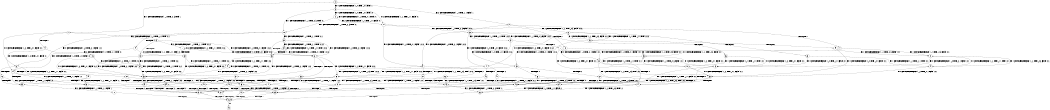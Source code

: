 digraph BCG {
size = "7, 10.5";
center = TRUE;
node [shape = circle];
0 [peripheries = 2];
0 -> 1 [label = "EX !1 !ATOMIC_EXCH_BRANCH (1, +1, TRUE, +0, 3, TRUE) !::"];
0 -> 2 [label = "EX !2 !ATOMIC_EXCH_BRANCH (1, +1, TRUE, +1, 1, FALSE) !::"];
0 -> 3 [label = "EX !0 !ATOMIC_EXCH_BRANCH (1, +0, TRUE, +0, 1, TRUE) !::"];
1 -> 4 [label = "TERMINATE !1"];
1 -> 5 [label = "EX !2 !ATOMIC_EXCH_BRANCH (1, +1, TRUE, +1, 1, TRUE) !:0:1:"];
1 -> 6 [label = "EX !0 !ATOMIC_EXCH_BRANCH (1, +0, TRUE, +0, 1, FALSE) !:0:1:"];
2 -> 7 [label = "TERMINATE !2"];
2 -> 8 [label = "EX !1 !ATOMIC_EXCH_BRANCH (1, +1, TRUE, +0, 3, FALSE) !:0:1:2:"];
2 -> 9 [label = "EX !0 !ATOMIC_EXCH_BRANCH (1, +0, TRUE, +0, 1, FALSE) !:0:1:2:"];
3 -> 10 [label = "EX !1 !ATOMIC_EXCH_BRANCH (1, +1, TRUE, +0, 3, TRUE) !:0:"];
3 -> 11 [label = "EX !2 !ATOMIC_EXCH_BRANCH (1, +1, TRUE, +1, 1, FALSE) !:0:"];
3 -> 12 [label = "EX !0 !ATOMIC_EXCH_BRANCH (1, +0, TRUE, +0, 1, TRUE) !:0:"];
4 -> 13 [label = "EX !2 !ATOMIC_EXCH_BRANCH (1, +1, TRUE, +1, 1, TRUE) !:0:"];
4 -> 14 [label = "EX !0 !ATOMIC_EXCH_BRANCH (1, +0, TRUE, +0, 1, FALSE) !:0:"];
5 -> 15 [label = "TERMINATE !1"];
5 -> 16 [label = "EX !0 !ATOMIC_EXCH_BRANCH (1, +0, TRUE, +0, 1, FALSE) !:0:1:2:"];
5 -> 17 [label = "EX !2 !ATOMIC_EXCH_BRANCH (1, +1, TRUE, +1, 1, TRUE) !:0:1:2:"];
6 -> 18 [label = "TERMINATE !1"];
6 -> 19 [label = "TERMINATE !0"];
6 -> 20 [label = "EX !2 !ATOMIC_EXCH_BRANCH (1, +1, TRUE, +1, 1, FALSE) !:0:1:"];
7 -> 21 [label = "EX !1 !ATOMIC_EXCH_BRANCH (1, +1, TRUE, +0, 3, FALSE) !:0:1:"];
7 -> 22 [label = "EX !0 !ATOMIC_EXCH_BRANCH (1, +0, TRUE, +0, 1, FALSE) !:0:1:"];
8 -> 23 [label = "TERMINATE !2"];
8 -> 24 [label = "EX !0 !ATOMIC_EXCH_BRANCH (1, +0, TRUE, +0, 1, FALSE) !:0:1:2:"];
8 -> 25 [label = "EX !1 !ATOMIC_EXCH_BRANCH (1, +1, TRUE, +1, 1, TRUE) !:0:1:2:"];
9 -> 26 [label = "TERMINATE !2"];
9 -> 27 [label = "TERMINATE !0"];
9 -> 28 [label = "EX !1 !ATOMIC_EXCH_BRANCH (1, +1, TRUE, +0, 3, TRUE) !:0:1:2:"];
10 -> 29 [label = "TERMINATE !1"];
10 -> 30 [label = "EX !2 !ATOMIC_EXCH_BRANCH (1, +1, TRUE, +1, 1, TRUE) !:0:1:"];
10 -> 6 [label = "EX !0 !ATOMIC_EXCH_BRANCH (1, +0, TRUE, +0, 1, FALSE) !:0:1:"];
11 -> 31 [label = "TERMINATE !2"];
11 -> 32 [label = "EX !1 !ATOMIC_EXCH_BRANCH (1, +1, TRUE, +0, 3, FALSE) !:0:1:2:"];
11 -> 9 [label = "EX !0 !ATOMIC_EXCH_BRANCH (1, +0, TRUE, +0, 1, FALSE) !:0:1:2:"];
12 -> 10 [label = "EX !1 !ATOMIC_EXCH_BRANCH (1, +1, TRUE, +0, 3, TRUE) !:0:"];
12 -> 11 [label = "EX !2 !ATOMIC_EXCH_BRANCH (1, +1, TRUE, +1, 1, FALSE) !:0:"];
12 -> 12 [label = "EX !0 !ATOMIC_EXCH_BRANCH (1, +0, TRUE, +0, 1, TRUE) !:0:"];
13 -> 33 [label = "EX !0 !ATOMIC_EXCH_BRANCH (1, +0, TRUE, +0, 1, FALSE) !:0:2:"];
13 -> 34 [label = "EX !2 !ATOMIC_EXCH_BRANCH (1, +1, TRUE, +1, 1, TRUE) !:0:2:"];
14 -> 35 [label = "TERMINATE !0"];
14 -> 36 [label = "EX !2 !ATOMIC_EXCH_BRANCH (1, +1, TRUE, +1, 1, FALSE) !:0:"];
15 -> 33 [label = "EX !0 !ATOMIC_EXCH_BRANCH (1, +0, TRUE, +0, 1, FALSE) !:0:2:"];
15 -> 34 [label = "EX !2 !ATOMIC_EXCH_BRANCH (1, +1, TRUE, +1, 1, TRUE) !:0:2:"];
16 -> 37 [label = "TERMINATE !1"];
16 -> 38 [label = "TERMINATE !0"];
16 -> 28 [label = "EX !2 !ATOMIC_EXCH_BRANCH (1, +1, TRUE, +1, 1, FALSE) !:0:1:2:"];
17 -> 15 [label = "TERMINATE !1"];
17 -> 16 [label = "EX !0 !ATOMIC_EXCH_BRANCH (1, +0, TRUE, +0, 1, FALSE) !:0:1:2:"];
17 -> 17 [label = "EX !2 !ATOMIC_EXCH_BRANCH (1, +1, TRUE, +1, 1, TRUE) !:0:1:2:"];
18 -> 35 [label = "TERMINATE !0"];
18 -> 36 [label = "EX !2 !ATOMIC_EXCH_BRANCH (1, +1, TRUE, +1, 1, FALSE) !:0:"];
19 -> 35 [label = "TERMINATE !1"];
19 -> 39 [label = "EX !2 !ATOMIC_EXCH_BRANCH (1, +1, TRUE, +1, 1, FALSE) !:1:"];
20 -> 40 [label = "TERMINATE !1"];
20 -> 41 [label = "TERMINATE !2"];
20 -> 42 [label = "TERMINATE !0"];
21 -> 43 [label = "EX !0 !ATOMIC_EXCH_BRANCH (1, +0, TRUE, +0, 1, FALSE) !:0:1:"];
21 -> 44 [label = "EX !1 !ATOMIC_EXCH_BRANCH (1, +1, TRUE, +1, 1, TRUE) !:0:1:"];
22 -> 45 [label = "TERMINATE !0"];
22 -> 46 [label = "EX !1 !ATOMIC_EXCH_BRANCH (1, +1, TRUE, +0, 3, TRUE) !:0:1:"];
23 -> 43 [label = "EX !0 !ATOMIC_EXCH_BRANCH (1, +0, TRUE, +0, 1, FALSE) !:0:1:"];
23 -> 44 [label = "EX !1 !ATOMIC_EXCH_BRANCH (1, +1, TRUE, +1, 1, TRUE) !:0:1:"];
24 -> 47 [label = "TERMINATE !2"];
24 -> 48 [label = "TERMINATE !0"];
24 -> 28 [label = "EX !1 !ATOMIC_EXCH_BRANCH (1, +1, TRUE, +1, 1, FALSE) !:0:1:2:"];
25 -> 49 [label = "TERMINATE !2"];
25 -> 50 [label = "EX !0 !ATOMIC_EXCH_BRANCH (1, +0, TRUE, +0, 1, FALSE) !:0:1:2:"];
25 -> 8 [label = "EX !1 !ATOMIC_EXCH_BRANCH (1, +1, TRUE, +0, 3, FALSE) !:0:1:2:"];
26 -> 45 [label = "TERMINATE !0"];
26 -> 46 [label = "EX !1 !ATOMIC_EXCH_BRANCH (1, +1, TRUE, +0, 3, TRUE) !:0:1:"];
27 -> 45 [label = "TERMINATE !2"];
27 -> 51 [label = "EX !1 !ATOMIC_EXCH_BRANCH (1, +1, TRUE, +0, 3, TRUE) !:1:2:"];
28 -> 40 [label = "TERMINATE !1"];
28 -> 41 [label = "TERMINATE !2"];
28 -> 42 [label = "TERMINATE !0"];
29 -> 52 [label = "EX !2 !ATOMIC_EXCH_BRANCH (1, +1, TRUE, +1, 1, TRUE) !:0:"];
29 -> 14 [label = "EX !0 !ATOMIC_EXCH_BRANCH (1, +0, TRUE, +0, 1, FALSE) !:0:"];
30 -> 53 [label = "TERMINATE !1"];
30 -> 54 [label = "EX !2 !ATOMIC_EXCH_BRANCH (1, +1, TRUE, +1, 1, TRUE) !:0:1:2:"];
30 -> 16 [label = "EX !0 !ATOMIC_EXCH_BRANCH (1, +0, TRUE, +0, 1, FALSE) !:0:1:2:"];
31 -> 55 [label = "EX !1 !ATOMIC_EXCH_BRANCH (1, +1, TRUE, +0, 3, FALSE) !:0:1:"];
31 -> 22 [label = "EX !0 !ATOMIC_EXCH_BRANCH (1, +0, TRUE, +0, 1, FALSE) !:0:1:"];
32 -> 56 [label = "TERMINATE !2"];
32 -> 57 [label = "EX !1 !ATOMIC_EXCH_BRANCH (1, +1, TRUE, +1, 1, TRUE) !:0:1:2:"];
32 -> 24 [label = "EX !0 !ATOMIC_EXCH_BRANCH (1, +0, TRUE, +0, 1, FALSE) !:0:1:2:"];
33 -> 58 [label = "TERMINATE !0"];
33 -> 59 [label = "EX !2 !ATOMIC_EXCH_BRANCH (1, +1, TRUE, +1, 1, FALSE) !:0:2:"];
34 -> 33 [label = "EX !0 !ATOMIC_EXCH_BRANCH (1, +0, TRUE, +0, 1, FALSE) !:0:2:"];
34 -> 34 [label = "EX !2 !ATOMIC_EXCH_BRANCH (1, +1, TRUE, +1, 1, TRUE) !:0:2:"];
35 -> 60 [label = "EX !2 !ATOMIC_EXCH_BRANCH (1, +1, TRUE, +1, 1, FALSE) !::"];
36 -> 61 [label = "TERMINATE !2"];
36 -> 62 [label = "TERMINATE !0"];
37 -> 58 [label = "TERMINATE !0"];
37 -> 59 [label = "EX !2 !ATOMIC_EXCH_BRANCH (1, +1, TRUE, +1, 1, FALSE) !:0:2:"];
38 -> 58 [label = "TERMINATE !1"];
38 -> 51 [label = "EX !2 !ATOMIC_EXCH_BRANCH (1, +1, TRUE, +1, 1, FALSE) !:1:2:"];
39 -> 62 [label = "TERMINATE !1"];
39 -> 63 [label = "TERMINATE !2"];
40 -> 61 [label = "TERMINATE !2"];
40 -> 62 [label = "TERMINATE !0"];
41 -> 61 [label = "TERMINATE !1"];
41 -> 63 [label = "TERMINATE !0"];
42 -> 62 [label = "TERMINATE !1"];
42 -> 63 [label = "TERMINATE !2"];
43 -> 64 [label = "TERMINATE !0"];
43 -> 46 [label = "EX !1 !ATOMIC_EXCH_BRANCH (1, +1, TRUE, +1, 1, FALSE) !:0:1:"];
44 -> 65 [label = "EX !0 !ATOMIC_EXCH_BRANCH (1, +0, TRUE, +0, 1, FALSE) !:0:1:"];
44 -> 21 [label = "EX !1 !ATOMIC_EXCH_BRANCH (1, +1, TRUE, +0, 3, FALSE) !:0:1:"];
45 -> 66 [label = "EX !1 !ATOMIC_EXCH_BRANCH (1, +1, TRUE, +0, 3, TRUE) !:1:"];
46 -> 61 [label = "TERMINATE !1"];
46 -> 63 [label = "TERMINATE !0"];
47 -> 64 [label = "TERMINATE !0"];
47 -> 46 [label = "EX !1 !ATOMIC_EXCH_BRANCH (1, +1, TRUE, +1, 1, FALSE) !:0:1:"];
48 -> 64 [label = "TERMINATE !2"];
48 -> 51 [label = "EX !1 !ATOMIC_EXCH_BRANCH (1, +1, TRUE, +1, 1, FALSE) !:1:2:"];
49 -> 65 [label = "EX !0 !ATOMIC_EXCH_BRANCH (1, +0, TRUE, +0, 1, FALSE) !:0:1:"];
49 -> 21 [label = "EX !1 !ATOMIC_EXCH_BRANCH (1, +1, TRUE, +0, 3, FALSE) !:0:1:"];
50 -> 67 [label = "TERMINATE !2"];
50 -> 68 [label = "TERMINATE !0"];
50 -> 28 [label = "EX !1 !ATOMIC_EXCH_BRANCH (1, +1, TRUE, +0, 3, TRUE) !:0:1:2:"];
51 -> 62 [label = "TERMINATE !1"];
51 -> 63 [label = "TERMINATE !2"];
52 -> 69 [label = "EX !2 !ATOMIC_EXCH_BRANCH (1, +1, TRUE, +1, 1, TRUE) !:0:2:"];
52 -> 33 [label = "EX !0 !ATOMIC_EXCH_BRANCH (1, +0, TRUE, +0, 1, FALSE) !:0:2:"];
53 -> 69 [label = "EX !2 !ATOMIC_EXCH_BRANCH (1, +1, TRUE, +1, 1, TRUE) !:0:2:"];
53 -> 33 [label = "EX !0 !ATOMIC_EXCH_BRANCH (1, +0, TRUE, +0, 1, FALSE) !:0:2:"];
54 -> 53 [label = "TERMINATE !1"];
54 -> 54 [label = "EX !2 !ATOMIC_EXCH_BRANCH (1, +1, TRUE, +1, 1, TRUE) !:0:1:2:"];
54 -> 16 [label = "EX !0 !ATOMIC_EXCH_BRANCH (1, +0, TRUE, +0, 1, FALSE) !:0:1:2:"];
55 -> 70 [label = "EX !1 !ATOMIC_EXCH_BRANCH (1, +1, TRUE, +1, 1, TRUE) !:0:1:"];
55 -> 43 [label = "EX !0 !ATOMIC_EXCH_BRANCH (1, +0, TRUE, +0, 1, FALSE) !:0:1:"];
56 -> 70 [label = "EX !1 !ATOMIC_EXCH_BRANCH (1, +1, TRUE, +1, 1, TRUE) !:0:1:"];
56 -> 43 [label = "EX !0 !ATOMIC_EXCH_BRANCH (1, +0, TRUE, +0, 1, FALSE) !:0:1:"];
57 -> 71 [label = "TERMINATE !2"];
57 -> 32 [label = "EX !1 !ATOMIC_EXCH_BRANCH (1, +1, TRUE, +0, 3, FALSE) !:0:1:2:"];
57 -> 50 [label = "EX !0 !ATOMIC_EXCH_BRANCH (1, +0, TRUE, +0, 1, FALSE) !:0:1:2:"];
58 -> 72 [label = "EX !2 !ATOMIC_EXCH_BRANCH (1, +1, TRUE, +1, 1, FALSE) !:2:"];
59 -> 61 [label = "TERMINATE !2"];
59 -> 62 [label = "TERMINATE !0"];
60 -> 73 [label = "TERMINATE !2"];
61 -> 73 [label = "TERMINATE !0"];
62 -> 73 [label = "TERMINATE !2"];
63 -> 73 [label = "TERMINATE !1"];
64 -> 66 [label = "EX !1 !ATOMIC_EXCH_BRANCH (1, +1, TRUE, +1, 1, FALSE) !:1:"];
65 -> 74 [label = "TERMINATE !0"];
65 -> 46 [label = "EX !1 !ATOMIC_EXCH_BRANCH (1, +1, TRUE, +0, 3, TRUE) !:0:1:"];
66 -> 73 [label = "TERMINATE !1"];
67 -> 74 [label = "TERMINATE !0"];
67 -> 46 [label = "EX !1 !ATOMIC_EXCH_BRANCH (1, +1, TRUE, +0, 3, TRUE) !:0:1:"];
68 -> 74 [label = "TERMINATE !2"];
68 -> 51 [label = "EX !1 !ATOMIC_EXCH_BRANCH (1, +1, TRUE, +0, 3, TRUE) !:1:2:"];
69 -> 69 [label = "EX !2 !ATOMIC_EXCH_BRANCH (1, +1, TRUE, +1, 1, TRUE) !:0:2:"];
69 -> 33 [label = "EX !0 !ATOMIC_EXCH_BRANCH (1, +0, TRUE, +0, 1, FALSE) !:0:2:"];
70 -> 55 [label = "EX !1 !ATOMIC_EXCH_BRANCH (1, +1, TRUE, +0, 3, FALSE) !:0:1:"];
70 -> 65 [label = "EX !0 !ATOMIC_EXCH_BRANCH (1, +0, TRUE, +0, 1, FALSE) !:0:1:"];
71 -> 55 [label = "EX !1 !ATOMIC_EXCH_BRANCH (1, +1, TRUE, +0, 3, FALSE) !:0:1:"];
71 -> 65 [label = "EX !0 !ATOMIC_EXCH_BRANCH (1, +0, TRUE, +0, 1, FALSE) !:0:1:"];
72 -> 73 [label = "TERMINATE !2"];
73 -> 75 [label = "exit"];
74 -> 66 [label = "EX !1 !ATOMIC_EXCH_BRANCH (1, +1, TRUE, +0, 3, TRUE) !:1:"];
}
